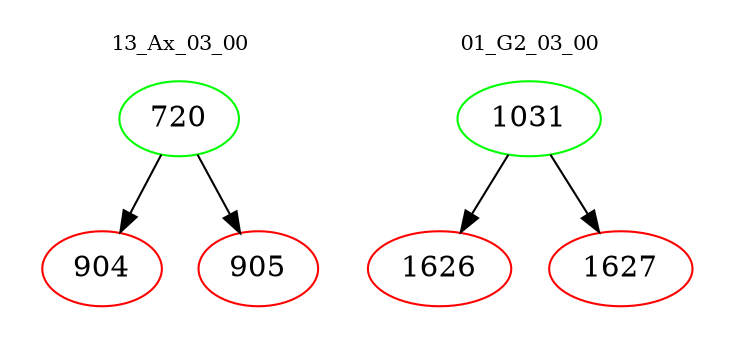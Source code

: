 digraph{
subgraph cluster_0 {
color = white
label = "13_Ax_03_00";
fontsize=10;
T0_720 [label="720", color="green"]
T0_720 -> T0_904 [color="black"]
T0_904 [label="904", color="red"]
T0_720 -> T0_905 [color="black"]
T0_905 [label="905", color="red"]
}
subgraph cluster_1 {
color = white
label = "01_G2_03_00";
fontsize=10;
T1_1031 [label="1031", color="green"]
T1_1031 -> T1_1626 [color="black"]
T1_1626 [label="1626", color="red"]
T1_1031 -> T1_1627 [color="black"]
T1_1627 [label="1627", color="red"]
}
}
